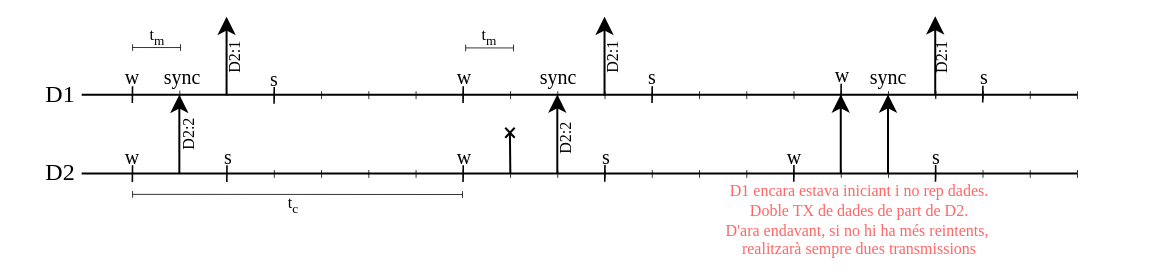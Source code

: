 <mxfile version="26.2.2">
  <diagram name="Page-1" id="Jf8Onb0qW9wNXdugvCzH">
    <mxGraphModel dx="556" dy="350" grid="1" gridSize="1.181" guides="1" tooltips="1" connect="1" arrows="1" fold="1" page="1" pageScale="1" pageWidth="827" pageHeight="1169" math="0" shadow="0">
      <root>
        <mxCell id="0" />
        <mxCell id="1" parent="0" />
        <mxCell id="hUq5879URfYA7uyrPW0G-1" value="" style="endArrow=none;html=1;rounded=0;endSize=5.905;startSize=5.905;" edge="1" parent="1">
          <mxGeometry width="50" height="50" relative="1" as="geometry">
            <mxPoint x="196.845" y="354.33" as="sourcePoint" />
            <mxPoint x="694.684" y="354.33" as="targetPoint" />
          </mxGeometry>
        </mxCell>
        <mxCell id="hUq5879URfYA7uyrPW0G-2" value="" style="endArrow=none;html=1;rounded=0;endSize=5.905;startSize=5.905;" edge="1" parent="1">
          <mxGeometry width="50" height="50" relative="1" as="geometry">
            <mxPoint x="196.847" y="393.702" as="sourcePoint" />
            <mxPoint x="694.684" y="393.702" as="targetPoint" />
          </mxGeometry>
        </mxCell>
        <mxCell id="hUq5879URfYA7uyrPW0G-20" value="" style="group" vertex="1" connectable="0" parent="1">
          <mxGeometry x="409.002" y="370.87" width="4.75" height="22.702" as="geometry" />
        </mxCell>
        <mxCell id="hUq5879URfYA7uyrPW0G-4" value="" style="endArrow=none;html=1;rounded=0;startFill=0;" edge="1" parent="hUq5879URfYA7uyrPW0G-20">
          <mxGeometry width="50" height="50" relative="1" as="geometry">
            <mxPoint x="2.16" y="22.702" as="sourcePoint" />
            <mxPoint x="1.968" y="3" as="targetPoint" />
          </mxGeometry>
        </mxCell>
        <mxCell id="hUq5879URfYA7uyrPW0G-11" value="" style="group" vertex="1" connectable="0" parent="hUq5879URfYA7uyrPW0G-20">
          <mxGeometry width="4.75" height="5.01" as="geometry" />
        </mxCell>
        <mxCell id="hUq5879URfYA7uyrPW0G-161" value="" style="group" vertex="1" connectable="0" parent="hUq5879URfYA7uyrPW0G-11">
          <mxGeometry x="-0.394" width="4.75" height="5.01" as="geometry" />
        </mxCell>
        <mxCell id="hUq5879URfYA7uyrPW0G-12" value="" style="endArrow=none;html=1;rounded=0;startFill=0;" edge="1" parent="hUq5879URfYA7uyrPW0G-161">
          <mxGeometry width="50" height="50" relative="1" as="geometry">
            <mxPoint y="0.001" as="sourcePoint" />
            <mxPoint x="4.75" y="5.009" as="targetPoint" />
          </mxGeometry>
        </mxCell>
        <mxCell id="hUq5879URfYA7uyrPW0G-13" value="" style="endArrow=none;html=1;rounded=0;startFill=0;" edge="1" parent="hUq5879URfYA7uyrPW0G-161">
          <mxGeometry width="50" height="50" relative="1" as="geometry">
            <mxPoint x="0.002" y="5.01" as="sourcePoint" />
            <mxPoint x="4.75" as="targetPoint" />
          </mxGeometry>
        </mxCell>
        <mxCell id="hUq5879URfYA7uyrPW0G-21" value="D2" style="text;html=1;align=center;verticalAlign=middle;whiteSpace=wrap;rounded=0;fontFamily=computer modern;" vertex="1" parent="1">
          <mxGeometry x="156.002" y="378" width="60" height="30" as="geometry" />
        </mxCell>
        <mxCell id="hUq5879URfYA7uyrPW0G-22" value="D1" style="text;html=1;align=center;verticalAlign=middle;whiteSpace=wrap;rounded=0;fontFamily=computer modern;" vertex="1" parent="1">
          <mxGeometry x="156.002" y="339.002" width="60" height="30" as="geometry" />
        </mxCell>
        <mxCell id="hUq5879URfYA7uyrPW0G-36" value="" style="group" vertex="1" connectable="0" parent="1">
          <mxGeometry x="217.328" y="382.007" width="15.354" height="15.354" as="geometry" />
        </mxCell>
        <mxCell id="hUq5879URfYA7uyrPW0G-37" value="w" style="text;html=1;align=center;verticalAlign=bottom;whiteSpace=wrap;rounded=0;fontFamily=computer modern;fontSize=10;spacing=0;" vertex="1" parent="hUq5879URfYA7uyrPW0G-36">
          <mxGeometry width="9.85" height="9.842" as="geometry" />
        </mxCell>
        <mxCell id="hUq5879URfYA7uyrPW0G-38" value="" style="endArrow=none;html=1;rounded=0;startFill=0;entryX=0.501;entryY=0.769;entryDx=0;entryDy=0;entryPerimeter=0;strokeWidth=0.787;" edge="1" parent="hUq5879URfYA7uyrPW0G-36" target="hUq5879URfYA7uyrPW0G-37">
          <mxGeometry width="50" height="50" relative="1" as="geometry">
            <mxPoint x="4.845" y="15.995" as="sourcePoint" />
            <mxPoint x="4.909" y="6.882" as="targetPoint" />
          </mxGeometry>
        </mxCell>
        <mxCell id="hUq5879URfYA7uyrPW0G-39" value="" style="endArrow=classic;html=1;rounded=0;curved=0;" edge="1" parent="1">
          <mxGeometry width="50" height="50" relative="1" as="geometry">
            <mxPoint x="245.668" y="393.698" as="sourcePoint" />
            <mxPoint x="245.668" y="354.328" as="targetPoint" />
          </mxGeometry>
        </mxCell>
        <mxCell id="hUq5879URfYA7uyrPW0G-40" value="" style="group" vertex="1" connectable="0" parent="1">
          <mxGeometry x="217.326" y="342.516" width="10.236" height="15.354" as="geometry" />
        </mxCell>
        <mxCell id="hUq5879URfYA7uyrPW0G-41" value="w" style="text;html=1;align=center;verticalAlign=bottom;whiteSpace=wrap;rounded=0;fontFamily=computer modern;fontSize=10;spacing=0;" vertex="1" parent="hUq5879URfYA7uyrPW0G-40">
          <mxGeometry width="9.85" height="9.842" as="geometry" />
        </mxCell>
        <mxCell id="hUq5879URfYA7uyrPW0G-42" value="" style="endArrow=none;html=1;rounded=0;startFill=0;entryX=0.501;entryY=0.769;entryDx=0;entryDy=0;entryPerimeter=0;strokeWidth=0.787;" edge="1" parent="hUq5879URfYA7uyrPW0G-40" target="hUq5879URfYA7uyrPW0G-41">
          <mxGeometry width="50" height="50" relative="1" as="geometry">
            <mxPoint x="4.845" y="15.995" as="sourcePoint" />
            <mxPoint x="4.909" y="6.882" as="targetPoint" />
          </mxGeometry>
        </mxCell>
        <mxCell id="hUq5879URfYA7uyrPW0G-43" value="" style="endArrow=classic;html=1;rounded=0;" edge="1" parent="1">
          <mxGeometry width="50" height="50" relative="1" as="geometry">
            <mxPoint x="269.286" y="354.726" as="sourcePoint" />
            <mxPoint x="269.286" y="315.356" as="targetPoint" />
          </mxGeometry>
        </mxCell>
        <mxCell id="hUq5879URfYA7uyrPW0G-44" value="D2:2" style="text;html=1;align=center;verticalAlign=bottom;whiteSpace=wrap;rounded=0;fontFamily=computer modern;fontSize=8;spacing=0;horizontal=0;" vertex="1" parent="1">
          <mxGeometry x="240.55" y="369" width="15.36" height="9.84" as="geometry" />
        </mxCell>
        <mxCell id="hUq5879URfYA7uyrPW0G-46" value="D2:1" style="text;html=1;align=center;verticalAlign=bottom;whiteSpace=wrap;rounded=0;fontFamily=computer modern;fontSize=8;spacing=0;horizontal=0;" vertex="1" parent="1">
          <mxGeometry x="263.388" y="330.708" width="15.36" height="9.84" as="geometry" />
        </mxCell>
        <mxCell id="hUq5879URfYA7uyrPW0G-48" value="sync" style="text;html=1;align=center;verticalAlign=bottom;whiteSpace=wrap;rounded=0;fontFamily=computer modern;fontSize=10;spacing=0;" vertex="1" parent="1">
          <mxGeometry x="242.125" y="342.514" width="9.85" height="9.842" as="geometry" />
        </mxCell>
        <mxCell id="hUq5879URfYA7uyrPW0G-53" value="" style="group" vertex="1" connectable="0" parent="1">
          <mxGeometry x="264.566" y="382.006" width="10.236" height="15.354" as="geometry" />
        </mxCell>
        <mxCell id="hUq5879URfYA7uyrPW0G-54" value="s" style="text;html=1;align=center;verticalAlign=bottom;whiteSpace=wrap;rounded=0;fontFamily=computer modern;fontSize=10;spacing=0;" vertex="1" parent="hUq5879URfYA7uyrPW0G-53">
          <mxGeometry width="9.85" height="9.842" as="geometry" />
        </mxCell>
        <mxCell id="hUq5879URfYA7uyrPW0G-55" value="" style="endArrow=none;html=1;rounded=0;startFill=0;entryX=0.501;entryY=0.769;entryDx=0;entryDy=0;entryPerimeter=0;strokeWidth=0.787;" edge="1" parent="hUq5879URfYA7uyrPW0G-53" target="hUq5879URfYA7uyrPW0G-54">
          <mxGeometry width="50" height="50" relative="1" as="geometry">
            <mxPoint x="4.845" y="15.995" as="sourcePoint" />
            <mxPoint x="4.909" y="6.882" as="targetPoint" />
          </mxGeometry>
        </mxCell>
        <mxCell id="hUq5879URfYA7uyrPW0G-59" value="" style="group" vertex="1" connectable="0" parent="1">
          <mxGeometry x="288.186" y="342.916" width="10.236" height="15.354" as="geometry" />
        </mxCell>
        <mxCell id="hUq5879URfYA7uyrPW0G-60" value="s" style="text;html=1;align=center;verticalAlign=bottom;whiteSpace=wrap;rounded=0;fontFamily=computer modern;fontSize=10;spacing=0;" vertex="1" parent="hUq5879URfYA7uyrPW0G-59">
          <mxGeometry width="9.85" height="9.842" as="geometry" />
        </mxCell>
        <mxCell id="hUq5879URfYA7uyrPW0G-61" value="" style="endArrow=none;html=1;rounded=0;startFill=0;entryX=0.501;entryY=0.769;entryDx=0;entryDy=0;entryPerimeter=0;strokeWidth=0.787;" edge="1" parent="hUq5879URfYA7uyrPW0G-59" target="hUq5879URfYA7uyrPW0G-60">
          <mxGeometry width="50" height="50" relative="1" as="geometry">
            <mxPoint x="4.845" y="15.995" as="sourcePoint" />
            <mxPoint x="4.909" y="6.882" as="targetPoint" />
          </mxGeometry>
        </mxCell>
        <mxCell id="hUq5879URfYA7uyrPW0G-64" value="" style="endArrow=baseDash;html=1;rounded=0;startFill=0;startArrow=baseDash;endFill=0;strokeWidth=0.394;jumpSize=0;startSize=1.968;endSize=1.968;" edge="1" parent="1">
          <mxGeometry width="50" height="50" relative="1" as="geometry">
            <mxPoint x="222.048" y="330.512" as="sourcePoint" />
            <mxPoint x="246" y="330.53" as="targetPoint" />
          </mxGeometry>
        </mxCell>
        <mxCell id="hUq5879URfYA7uyrPW0G-68" value="t&lt;sub&gt;m&lt;/sub&gt;" style="edgeLabel;html=1;align=center;verticalAlign=middle;resizable=0;points=[];fontFamily=computer modern;fontSize=8;labelBackgroundColor=none;" vertex="1" connectable="0" parent="hUq5879URfYA7uyrPW0G-64">
          <mxGeometry x="0.315" relative="1" as="geometry">
            <mxPoint x="-4" y="-6" as="offset" />
          </mxGeometry>
        </mxCell>
        <mxCell id="hUq5879URfYA7uyrPW0G-82" value="" style="group" vertex="1" connectable="0" parent="1">
          <mxGeometry x="292.913" y="391.731" width="212.601" height="5.118" as="geometry" />
        </mxCell>
        <mxCell id="hUq5879URfYA7uyrPW0G-72" value="" style="endArrow=none;html=1;rounded=0;startFill=0;entryX=0.501;entryY=0.769;entryDx=0;entryDy=0;entryPerimeter=0;strokeWidth=0.394;" edge="1" parent="hUq5879URfYA7uyrPW0G-82">
          <mxGeometry width="50" height="50" relative="1" as="geometry">
            <mxPoint y="3.937" as="sourcePoint" />
            <mxPoint x="0.001" as="targetPoint" />
          </mxGeometry>
        </mxCell>
        <mxCell id="hUq5879URfYA7uyrPW0G-73" value="" style="endArrow=none;html=1;rounded=0;startFill=0;entryX=0.501;entryY=0.769;entryDx=0;entryDy=0;entryPerimeter=0;strokeWidth=0.394;" edge="1" parent="hUq5879URfYA7uyrPW0G-82">
          <mxGeometry width="50" height="50" relative="1" as="geometry">
            <mxPoint x="23.62" y="3.937" as="sourcePoint" />
            <mxPoint x="23.621" as="targetPoint" />
          </mxGeometry>
        </mxCell>
        <mxCell id="hUq5879URfYA7uyrPW0G-74" value="" style="endArrow=none;html=1;rounded=0;startFill=0;entryX=0.501;entryY=0.769;entryDx=0;entryDy=0;entryPerimeter=0;strokeWidth=0.394;" edge="1" parent="hUq5879URfYA7uyrPW0G-82">
          <mxGeometry width="50" height="50" relative="1" as="geometry">
            <mxPoint x="47.24" y="3.937" as="sourcePoint" />
            <mxPoint x="47.241" as="targetPoint" />
          </mxGeometry>
        </mxCell>
        <mxCell id="hUq5879URfYA7uyrPW0G-75" value="" style="endArrow=none;html=1;rounded=0;startFill=0;entryX=0.501;entryY=0.769;entryDx=0;entryDy=0;entryPerimeter=0;strokeWidth=0.394;" edge="1" parent="hUq5879URfYA7uyrPW0G-82">
          <mxGeometry width="50" height="50" relative="1" as="geometry">
            <mxPoint x="70.87" y="3.937" as="sourcePoint" />
            <mxPoint x="70.871" as="targetPoint" />
          </mxGeometry>
        </mxCell>
        <mxCell id="hUq5879URfYA7uyrPW0G-76" value="" style="endArrow=none;html=1;rounded=0;startFill=0;entryX=0.501;entryY=0.769;entryDx=0;entryDy=0;entryPerimeter=0;strokeWidth=0.394;" edge="1" parent="hUq5879URfYA7uyrPW0G-82">
          <mxGeometry width="50" height="50" relative="1" as="geometry">
            <mxPoint x="94.49" y="3.937" as="sourcePoint" />
            <mxPoint x="94.491" as="targetPoint" />
          </mxGeometry>
        </mxCell>
        <mxCell id="hUq5879URfYA7uyrPW0G-77" value="" style="endArrow=none;html=1;rounded=0;startFill=0;entryX=0.501;entryY=0.769;entryDx=0;entryDy=0;entryPerimeter=0;strokeWidth=0.394;" edge="1" parent="hUq5879URfYA7uyrPW0G-82">
          <mxGeometry width="50" height="50" relative="1" as="geometry">
            <mxPoint x="118.11" y="3.937" as="sourcePoint" />
            <mxPoint x="118.111" as="targetPoint" />
          </mxGeometry>
        </mxCell>
        <mxCell id="hUq5879URfYA7uyrPW0G-78" value="" style="endArrow=none;html=1;rounded=0;startFill=0;entryX=0.501;entryY=0.769;entryDx=0;entryDy=0;entryPerimeter=0;strokeWidth=0.394;" edge="1" parent="hUq5879URfYA7uyrPW0G-82">
          <mxGeometry width="50" height="50" relative="1" as="geometry">
            <mxPoint x="141.73" y="3.937" as="sourcePoint" />
            <mxPoint x="141.731" as="targetPoint" />
          </mxGeometry>
        </mxCell>
        <mxCell id="hUq5879URfYA7uyrPW0G-79" value="" style="endArrow=none;html=1;rounded=0;startFill=0;entryX=0.501;entryY=0.769;entryDx=0;entryDy=0;entryPerimeter=0;strokeWidth=0.394;" edge="1" parent="hUq5879URfYA7uyrPW0G-82">
          <mxGeometry width="50" height="50" relative="1" as="geometry">
            <mxPoint x="165.35" y="3.937" as="sourcePoint" />
            <mxPoint x="165.351" as="targetPoint" />
          </mxGeometry>
        </mxCell>
        <mxCell id="hUq5879URfYA7uyrPW0G-80" value="" style="endArrow=none;html=1;rounded=0;startFill=0;entryX=0.501;entryY=0.769;entryDx=0;entryDy=0;entryPerimeter=0;strokeWidth=0.394;" edge="1" parent="hUq5879URfYA7uyrPW0G-82">
          <mxGeometry width="50" height="50" relative="1" as="geometry">
            <mxPoint x="212.6" y="3.937" as="sourcePoint" />
            <mxPoint x="212.601" as="targetPoint" />
          </mxGeometry>
        </mxCell>
        <mxCell id="hUq5879URfYA7uyrPW0G-81" value="" style="endArrow=none;html=1;rounded=0;startFill=0;entryX=0.501;entryY=0.769;entryDx=0;entryDy=0;entryPerimeter=0;strokeWidth=0.394;" edge="1" parent="hUq5879URfYA7uyrPW0G-82">
          <mxGeometry width="50" height="50" relative="1" as="geometry">
            <mxPoint x="188.98" y="3.937" as="sourcePoint" />
            <mxPoint x="188.981" as="targetPoint" />
          </mxGeometry>
        </mxCell>
        <mxCell id="hUq5879URfYA7uyrPW0G-94" value="" style="group" vertex="1" connectable="0" parent="1">
          <mxGeometry x="292.914" y="352.361" width="212.601" height="3.937" as="geometry" />
        </mxCell>
        <mxCell id="hUq5879URfYA7uyrPW0G-95" value="" style="endArrow=none;html=1;rounded=0;startFill=0;entryX=0.501;entryY=0.769;entryDx=0;entryDy=0;entryPerimeter=0;strokeWidth=0.394;" edge="1" parent="hUq5879URfYA7uyrPW0G-94">
          <mxGeometry width="50" height="50" relative="1" as="geometry">
            <mxPoint y="3.937" as="sourcePoint" />
            <mxPoint x="0.001" as="targetPoint" />
          </mxGeometry>
        </mxCell>
        <mxCell id="hUq5879URfYA7uyrPW0G-96" value="" style="endArrow=none;html=1;rounded=0;startFill=0;entryX=0.501;entryY=0.769;entryDx=0;entryDy=0;entryPerimeter=0;strokeWidth=0.394;" edge="1" parent="hUq5879URfYA7uyrPW0G-94">
          <mxGeometry width="50" height="50" relative="1" as="geometry">
            <mxPoint x="23.62" y="3.937" as="sourcePoint" />
            <mxPoint x="23.621" as="targetPoint" />
          </mxGeometry>
        </mxCell>
        <mxCell id="hUq5879URfYA7uyrPW0G-97" value="" style="endArrow=none;html=1;rounded=0;startFill=0;entryX=0.501;entryY=0.769;entryDx=0;entryDy=0;entryPerimeter=0;strokeWidth=0.394;" edge="1" parent="hUq5879URfYA7uyrPW0G-94">
          <mxGeometry width="50" height="50" relative="1" as="geometry">
            <mxPoint x="47.24" y="3.937" as="sourcePoint" />
            <mxPoint x="47.241" as="targetPoint" />
          </mxGeometry>
        </mxCell>
        <mxCell id="hUq5879URfYA7uyrPW0G-98" value="" style="endArrow=none;html=1;rounded=0;startFill=0;entryX=0.501;entryY=0.769;entryDx=0;entryDy=0;entryPerimeter=0;strokeWidth=0.394;" edge="1" parent="hUq5879URfYA7uyrPW0G-94">
          <mxGeometry width="50" height="50" relative="1" as="geometry">
            <mxPoint x="70.87" y="3.937" as="sourcePoint" />
            <mxPoint x="70.871" as="targetPoint" />
          </mxGeometry>
        </mxCell>
        <mxCell id="hUq5879URfYA7uyrPW0G-99" value="" style="endArrow=none;html=1;rounded=0;startFill=0;entryX=0.501;entryY=0.769;entryDx=0;entryDy=0;entryPerimeter=0;strokeWidth=0.394;" edge="1" parent="hUq5879URfYA7uyrPW0G-94">
          <mxGeometry width="50" height="50" relative="1" as="geometry">
            <mxPoint x="94.49" y="3.937" as="sourcePoint" />
            <mxPoint x="94.491" as="targetPoint" />
          </mxGeometry>
        </mxCell>
        <mxCell id="hUq5879URfYA7uyrPW0G-100" value="" style="endArrow=none;html=1;rounded=0;startFill=0;entryX=0.501;entryY=0.769;entryDx=0;entryDy=0;entryPerimeter=0;strokeWidth=0.394;" edge="1" parent="hUq5879URfYA7uyrPW0G-94">
          <mxGeometry width="50" height="50" relative="1" as="geometry">
            <mxPoint x="118.11" y="3.937" as="sourcePoint" />
            <mxPoint x="118.111" as="targetPoint" />
          </mxGeometry>
        </mxCell>
        <mxCell id="hUq5879URfYA7uyrPW0G-101" value="" style="endArrow=none;html=1;rounded=0;startFill=0;entryX=0.501;entryY=0.769;entryDx=0;entryDy=0;entryPerimeter=0;strokeWidth=0.394;" edge="1" parent="hUq5879URfYA7uyrPW0G-94">
          <mxGeometry width="50" height="50" relative="1" as="geometry">
            <mxPoint x="141.73" y="3.937" as="sourcePoint" />
            <mxPoint x="141.731" as="targetPoint" />
          </mxGeometry>
        </mxCell>
        <mxCell id="hUq5879URfYA7uyrPW0G-102" value="" style="endArrow=none;html=1;rounded=0;startFill=0;entryX=0.501;entryY=0.769;entryDx=0;entryDy=0;entryPerimeter=0;strokeWidth=0.394;" edge="1" parent="hUq5879URfYA7uyrPW0G-94">
          <mxGeometry width="50" height="50" relative="1" as="geometry">
            <mxPoint x="165.35" y="3.937" as="sourcePoint" />
            <mxPoint x="165.351" as="targetPoint" />
          </mxGeometry>
        </mxCell>
        <mxCell id="hUq5879URfYA7uyrPW0G-103" value="" style="endArrow=none;html=1;rounded=0;startFill=0;entryX=0.501;entryY=0.769;entryDx=0;entryDy=0;entryPerimeter=0;strokeWidth=0.394;" edge="1" parent="hUq5879URfYA7uyrPW0G-94">
          <mxGeometry width="50" height="50" relative="1" as="geometry">
            <mxPoint x="212.6" y="3.937" as="sourcePoint" />
            <mxPoint x="212.601" as="targetPoint" />
          </mxGeometry>
        </mxCell>
        <mxCell id="hUq5879URfYA7uyrPW0G-104" value="" style="endArrow=none;html=1;rounded=0;startFill=0;entryX=0.501;entryY=0.769;entryDx=0;entryDy=0;entryPerimeter=0;strokeWidth=0.394;" edge="1" parent="hUq5879URfYA7uyrPW0G-94">
          <mxGeometry width="50" height="50" relative="1" as="geometry">
            <mxPoint x="188.98" y="3.937" as="sourcePoint" />
            <mxPoint x="188.981" as="targetPoint" />
          </mxGeometry>
        </mxCell>
        <mxCell id="hUq5879URfYA7uyrPW0G-154" value="" style="group" vertex="1" connectable="0" parent="1">
          <mxGeometry x="382.678" y="382.007" width="15.354" height="15.354" as="geometry" />
        </mxCell>
        <mxCell id="hUq5879URfYA7uyrPW0G-155" value="w" style="text;html=1;align=center;verticalAlign=bottom;whiteSpace=wrap;rounded=0;fontFamily=computer modern;fontSize=10;spacing=0;" vertex="1" parent="hUq5879URfYA7uyrPW0G-154">
          <mxGeometry width="9.85" height="9.842" as="geometry" />
        </mxCell>
        <mxCell id="hUq5879URfYA7uyrPW0G-156" value="" style="endArrow=none;html=1;rounded=0;startFill=0;entryX=0.501;entryY=0.769;entryDx=0;entryDy=0;entryPerimeter=0;strokeWidth=0.787;" edge="1" parent="hUq5879URfYA7uyrPW0G-154" target="hUq5879URfYA7uyrPW0G-155">
          <mxGeometry width="50" height="50" relative="1" as="geometry">
            <mxPoint x="4.845" y="15.995" as="sourcePoint" />
            <mxPoint x="4.909" y="6.882" as="targetPoint" />
          </mxGeometry>
        </mxCell>
        <mxCell id="hUq5879URfYA7uyrPW0G-157" value="" style="endArrow=none;html=1;rounded=0;startFill=0;entryX=0.501;entryY=0.769;entryDx=0;entryDy=0;entryPerimeter=0;strokeWidth=0.394;" edge="1" parent="1">
          <mxGeometry width="50" height="50" relative="1" as="geometry">
            <mxPoint x="245.664" y="355.97" as="sourcePoint" />
            <mxPoint x="245.665" y="352.033" as="targetPoint" />
          </mxGeometry>
        </mxCell>
        <mxCell id="hUq5879URfYA7uyrPW0G-158" value="" style="group" vertex="1" connectable="0" parent="1">
          <mxGeometry x="382.679" y="342.519" width="15.354" height="15.354" as="geometry" />
        </mxCell>
        <mxCell id="hUq5879URfYA7uyrPW0G-159" value="w" style="text;html=1;align=center;verticalAlign=bottom;whiteSpace=wrap;rounded=0;fontFamily=computer modern;fontSize=10;spacing=0;" vertex="1" parent="hUq5879URfYA7uyrPW0G-158">
          <mxGeometry width="9.85" height="9.842" as="geometry" />
        </mxCell>
        <mxCell id="hUq5879URfYA7uyrPW0G-160" value="" style="endArrow=none;html=1;rounded=0;startFill=0;entryX=0.501;entryY=0.769;entryDx=0;entryDy=0;entryPerimeter=0;strokeWidth=0.787;" edge="1" parent="hUq5879URfYA7uyrPW0G-158" target="hUq5879URfYA7uyrPW0G-159">
          <mxGeometry width="50" height="50" relative="1" as="geometry">
            <mxPoint x="4.845" y="15.995" as="sourcePoint" />
            <mxPoint x="4.909" y="6.882" as="targetPoint" />
          </mxGeometry>
        </mxCell>
        <mxCell id="hUq5879URfYA7uyrPW0G-162" value="" style="endArrow=classic;html=1;rounded=0;curved=0;" edge="1" parent="1">
          <mxGeometry width="50" height="50" relative="1" as="geometry">
            <mxPoint x="434.649" y="393.609" as="sourcePoint" />
            <mxPoint x="434.649" y="354.239" as="targetPoint" />
          </mxGeometry>
        </mxCell>
        <mxCell id="hUq5879URfYA7uyrPW0G-167" value="D2:2" style="text;html=1;align=center;verticalAlign=bottom;whiteSpace=wrap;rounded=0;fontFamily=computer modern;fontSize=8;spacing=0;horizontal=0;" vertex="1" parent="1">
          <mxGeometry x="428.74" y="370.87" width="15.36" height="9.84" as="geometry" />
        </mxCell>
        <mxCell id="hUq5879URfYA7uyrPW0G-169" value="sync" style="text;html=1;align=center;verticalAlign=bottom;whiteSpace=wrap;rounded=0;fontFamily=computer modern;fontSize=10;spacing=0;" vertex="1" parent="1">
          <mxGeometry x="429.925" y="342.514" width="9.85" height="9.842" as="geometry" />
        </mxCell>
        <mxCell id="hUq5879URfYA7uyrPW0G-171" value="" style="endArrow=classic;html=1;rounded=0;" edge="1" parent="1">
          <mxGeometry width="50" height="50" relative="1" as="geometry">
            <mxPoint x="458.266" y="354.726" as="sourcePoint" />
            <mxPoint x="458.266" y="315.356" as="targetPoint" />
          </mxGeometry>
        </mxCell>
        <mxCell id="hUq5879URfYA7uyrPW0G-172" value="D2:1" style="text;html=1;align=center;verticalAlign=bottom;whiteSpace=wrap;rounded=0;fontFamily=computer modern;fontSize=8;spacing=0;horizontal=0;" vertex="1" parent="1">
          <mxGeometry x="452.359" y="330.709" width="15.36" height="9.84" as="geometry" />
        </mxCell>
        <mxCell id="hUq5879URfYA7uyrPW0G-174" value="" style="group" vertex="1" connectable="0" parent="1">
          <mxGeometry x="529.134" y="391.733" width="212.601" height="3.937" as="geometry" />
        </mxCell>
        <mxCell id="hUq5879URfYA7uyrPW0G-175" value="" style="endArrow=none;html=1;rounded=0;startFill=0;entryX=0.501;entryY=0.769;entryDx=0;entryDy=0;entryPerimeter=0;strokeWidth=0.394;" edge="1" parent="hUq5879URfYA7uyrPW0G-174">
          <mxGeometry width="50" height="50" relative="1" as="geometry">
            <mxPoint y="3.937" as="sourcePoint" />
            <mxPoint x="0.001" as="targetPoint" />
          </mxGeometry>
        </mxCell>
        <mxCell id="hUq5879URfYA7uyrPW0G-176" value="" style="endArrow=none;html=1;rounded=0;startFill=0;entryX=0.501;entryY=0.769;entryDx=0;entryDy=0;entryPerimeter=0;strokeWidth=0.394;" edge="1" parent="hUq5879URfYA7uyrPW0G-174">
          <mxGeometry width="50" height="50" relative="1" as="geometry">
            <mxPoint x="23.62" y="3.937" as="sourcePoint" />
            <mxPoint x="23.621" as="targetPoint" />
          </mxGeometry>
        </mxCell>
        <mxCell id="hUq5879URfYA7uyrPW0G-177" value="" style="endArrow=none;html=1;rounded=0;startFill=0;entryX=0.501;entryY=0.769;entryDx=0;entryDy=0;entryPerimeter=0;strokeWidth=0.394;" edge="1" parent="hUq5879URfYA7uyrPW0G-174">
          <mxGeometry width="50" height="50" relative="1" as="geometry">
            <mxPoint x="47.24" y="3.937" as="sourcePoint" />
            <mxPoint x="47.241" as="targetPoint" />
          </mxGeometry>
        </mxCell>
        <mxCell id="hUq5879URfYA7uyrPW0G-178" value="" style="endArrow=none;html=1;rounded=0;startFill=0;entryX=0.501;entryY=0.769;entryDx=0;entryDy=0;entryPerimeter=0;strokeWidth=0.394;" edge="1" parent="hUq5879URfYA7uyrPW0G-174">
          <mxGeometry width="50" height="50" relative="1" as="geometry">
            <mxPoint x="70.87" y="3.937" as="sourcePoint" />
            <mxPoint x="70.871" as="targetPoint" />
          </mxGeometry>
        </mxCell>
        <mxCell id="hUq5879URfYA7uyrPW0G-179" value="" style="endArrow=none;html=1;rounded=0;startFill=0;entryX=0.501;entryY=0.769;entryDx=0;entryDy=0;entryPerimeter=0;strokeWidth=0.394;" edge="1" parent="hUq5879URfYA7uyrPW0G-174">
          <mxGeometry width="50" height="50" relative="1" as="geometry">
            <mxPoint x="94.49" y="3.937" as="sourcePoint" />
            <mxPoint x="94.491" as="targetPoint" />
          </mxGeometry>
        </mxCell>
        <mxCell id="hUq5879URfYA7uyrPW0G-180" value="" style="endArrow=none;html=1;rounded=0;startFill=0;entryX=0.501;entryY=0.769;entryDx=0;entryDy=0;entryPerimeter=0;strokeWidth=0.394;" edge="1" parent="hUq5879URfYA7uyrPW0G-174">
          <mxGeometry width="50" height="50" relative="1" as="geometry">
            <mxPoint x="118.11" y="3.937" as="sourcePoint" />
            <mxPoint x="118.111" as="targetPoint" />
          </mxGeometry>
        </mxCell>
        <mxCell id="hUq5879URfYA7uyrPW0G-181" value="" style="endArrow=none;html=1;rounded=0;startFill=0;entryX=0.501;entryY=0.769;entryDx=0;entryDy=0;entryPerimeter=0;strokeWidth=0.394;" edge="1" parent="hUq5879URfYA7uyrPW0G-174">
          <mxGeometry width="50" height="50" relative="1" as="geometry">
            <mxPoint x="141.73" y="3.937" as="sourcePoint" />
            <mxPoint x="141.731" as="targetPoint" />
          </mxGeometry>
        </mxCell>
        <mxCell id="hUq5879URfYA7uyrPW0G-182" value="" style="endArrow=none;html=1;rounded=0;startFill=0;entryX=0.501;entryY=0.769;entryDx=0;entryDy=0;entryPerimeter=0;strokeWidth=0.394;" edge="1" parent="hUq5879URfYA7uyrPW0G-174">
          <mxGeometry width="50" height="50" relative="1" as="geometry">
            <mxPoint x="165.35" y="3.937" as="sourcePoint" />
            <mxPoint x="165.351" as="targetPoint" />
          </mxGeometry>
        </mxCell>
        <mxCell id="hUq5879URfYA7uyrPW0G-185" value="" style="group" vertex="1" connectable="0" parent="1">
          <mxGeometry x="529.135" y="352.361" width="212.601" height="3.937" as="geometry" />
        </mxCell>
        <mxCell id="hUq5879URfYA7uyrPW0G-186" value="" style="endArrow=none;html=1;rounded=0;startFill=0;entryX=0.501;entryY=0.769;entryDx=0;entryDy=0;entryPerimeter=0;strokeWidth=0.394;" edge="1" parent="hUq5879URfYA7uyrPW0G-185">
          <mxGeometry width="50" height="50" relative="1" as="geometry">
            <mxPoint y="3.937" as="sourcePoint" />
            <mxPoint x="0.001" as="targetPoint" />
          </mxGeometry>
        </mxCell>
        <mxCell id="hUq5879URfYA7uyrPW0G-187" value="" style="endArrow=none;html=1;rounded=0;startFill=0;entryX=0.501;entryY=0.769;entryDx=0;entryDy=0;entryPerimeter=0;strokeWidth=0.394;" edge="1" parent="hUq5879URfYA7uyrPW0G-185">
          <mxGeometry width="50" height="50" relative="1" as="geometry">
            <mxPoint x="23.62" y="3.937" as="sourcePoint" />
            <mxPoint x="23.621" as="targetPoint" />
          </mxGeometry>
        </mxCell>
        <mxCell id="hUq5879URfYA7uyrPW0G-188" value="" style="endArrow=none;html=1;rounded=0;startFill=0;entryX=0.501;entryY=0.769;entryDx=0;entryDy=0;entryPerimeter=0;strokeWidth=0.394;" edge="1" parent="hUq5879URfYA7uyrPW0G-185">
          <mxGeometry width="50" height="50" relative="1" as="geometry">
            <mxPoint x="47.24" y="3.937" as="sourcePoint" />
            <mxPoint x="47.241" as="targetPoint" />
          </mxGeometry>
        </mxCell>
        <mxCell id="hUq5879URfYA7uyrPW0G-189" value="" style="endArrow=none;html=1;rounded=0;startFill=0;entryX=0.501;entryY=0.769;entryDx=0;entryDy=0;entryPerimeter=0;strokeWidth=0.394;" edge="1" parent="hUq5879URfYA7uyrPW0G-185">
          <mxGeometry width="50" height="50" relative="1" as="geometry">
            <mxPoint x="70.87" y="3.937" as="sourcePoint" />
            <mxPoint x="70.871" as="targetPoint" />
          </mxGeometry>
        </mxCell>
        <mxCell id="hUq5879URfYA7uyrPW0G-190" value="" style="endArrow=none;html=1;rounded=0;startFill=0;entryX=0.501;entryY=0.769;entryDx=0;entryDy=0;entryPerimeter=0;strokeWidth=0.394;" edge="1" parent="hUq5879URfYA7uyrPW0G-185">
          <mxGeometry width="50" height="50" relative="1" as="geometry">
            <mxPoint x="94.49" y="3.937" as="sourcePoint" />
            <mxPoint x="94.491" as="targetPoint" />
          </mxGeometry>
        </mxCell>
        <mxCell id="hUq5879URfYA7uyrPW0G-191" value="" style="endArrow=none;html=1;rounded=0;startFill=0;entryX=0.501;entryY=0.769;entryDx=0;entryDy=0;entryPerimeter=0;strokeWidth=0.394;" edge="1" parent="hUq5879URfYA7uyrPW0G-185">
          <mxGeometry width="50" height="50" relative="1" as="geometry">
            <mxPoint x="118.11" y="3.937" as="sourcePoint" />
            <mxPoint x="118.111" as="targetPoint" />
          </mxGeometry>
        </mxCell>
        <mxCell id="hUq5879URfYA7uyrPW0G-192" value="" style="endArrow=none;html=1;rounded=0;startFill=0;entryX=0.501;entryY=0.769;entryDx=0;entryDy=0;entryPerimeter=0;strokeWidth=0.394;" edge="1" parent="hUq5879URfYA7uyrPW0G-185">
          <mxGeometry width="50" height="50" relative="1" as="geometry">
            <mxPoint x="141.73" y="3.937" as="sourcePoint" />
            <mxPoint x="141.731" as="targetPoint" />
          </mxGeometry>
        </mxCell>
        <mxCell id="hUq5879URfYA7uyrPW0G-193" value="" style="endArrow=none;html=1;rounded=0;startFill=0;entryX=0.501;entryY=0.769;entryDx=0;entryDy=0;entryPerimeter=0;strokeWidth=0.394;" edge="1" parent="hUq5879URfYA7uyrPW0G-185">
          <mxGeometry width="50" height="50" relative="1" as="geometry">
            <mxPoint x="165.35" y="3.937" as="sourcePoint" />
            <mxPoint x="165.351" as="targetPoint" />
          </mxGeometry>
        </mxCell>
        <mxCell id="hUq5879URfYA7uyrPW0G-205" value="" style="group" vertex="1" connectable="0" parent="1">
          <mxGeometry x="477.168" y="342.517" width="10.236" height="15.354" as="geometry" />
        </mxCell>
        <mxCell id="hUq5879URfYA7uyrPW0G-206" value="s" style="text;html=1;align=center;verticalAlign=bottom;whiteSpace=wrap;rounded=0;fontFamily=computer modern;fontSize=10;spacing=0;" vertex="1" parent="hUq5879URfYA7uyrPW0G-205">
          <mxGeometry width="9.85" height="9.842" as="geometry" />
        </mxCell>
        <mxCell id="hUq5879URfYA7uyrPW0G-207" value="" style="endArrow=none;html=1;rounded=0;startFill=0;entryX=0.501;entryY=0.769;entryDx=0;entryDy=0;entryPerimeter=0;strokeWidth=0.787;" edge="1" parent="hUq5879URfYA7uyrPW0G-205" target="hUq5879URfYA7uyrPW0G-206">
          <mxGeometry width="50" height="50" relative="1" as="geometry">
            <mxPoint x="4.845" y="15.995" as="sourcePoint" />
            <mxPoint x="4.909" y="6.882" as="targetPoint" />
          </mxGeometry>
        </mxCell>
        <mxCell id="hUq5879URfYA7uyrPW0G-196" value="" style="group" vertex="1" connectable="0" parent="1">
          <mxGeometry x="453.546" y="381.889" width="10.236" height="15.354" as="geometry" />
        </mxCell>
        <mxCell id="hUq5879URfYA7uyrPW0G-197" value="s" style="text;html=1;align=center;verticalAlign=bottom;whiteSpace=wrap;rounded=0;fontFamily=computer modern;fontSize=10;spacing=0;" vertex="1" parent="hUq5879URfYA7uyrPW0G-196">
          <mxGeometry width="9.85" height="9.842" as="geometry" />
        </mxCell>
        <mxCell id="hUq5879URfYA7uyrPW0G-198" value="" style="endArrow=none;html=1;rounded=0;startFill=0;entryX=0.501;entryY=0.769;entryDx=0;entryDy=0;entryPerimeter=0;strokeWidth=0.787;" edge="1" parent="hUq5879URfYA7uyrPW0G-196" target="hUq5879URfYA7uyrPW0G-197">
          <mxGeometry width="50" height="50" relative="1" as="geometry">
            <mxPoint x="4.845" y="15.995" as="sourcePoint" />
            <mxPoint x="4.909" y="6.882" as="targetPoint" />
          </mxGeometry>
        </mxCell>
        <mxCell id="hUq5879URfYA7uyrPW0G-210" value="" style="endArrow=baseDash;html=1;rounded=0;startFill=0;startArrow=baseDash;endFill=0;strokeWidth=0.394;jumpSize=0;startSize=1.968;endSize=1.968;" edge="1" parent="1">
          <mxGeometry width="50" height="50" relative="1" as="geometry">
            <mxPoint x="388.579" y="330.704" as="sourcePoint" />
            <mxPoint x="412.531" y="330.721" as="targetPoint" />
          </mxGeometry>
        </mxCell>
        <mxCell id="hUq5879URfYA7uyrPW0G-211" value="t&lt;sub&gt;m&lt;/sub&gt;" style="edgeLabel;html=1;align=center;verticalAlign=middle;resizable=0;points=[];fontFamily=computer modern;fontSize=8;labelBackgroundColor=none;" vertex="1" connectable="0" parent="hUq5879URfYA7uyrPW0G-210">
          <mxGeometry x="0.315" relative="1" as="geometry">
            <mxPoint x="-4" y="-6" as="offset" />
          </mxGeometry>
        </mxCell>
        <mxCell id="hUq5879URfYA7uyrPW0G-215" value="" style="endArrow=baseDash;html=1;rounded=0;startFill=0;startArrow=baseDash;endFill=0;strokeWidth=0.394;jumpSize=0;startSize=1.968;endSize=1.968;" edge="1" parent="1">
          <mxGeometry width="50" height="50" relative="1" as="geometry">
            <mxPoint x="222.049" y="403.934" as="sourcePoint" />
            <mxPoint x="387" y="404" as="targetPoint" />
          </mxGeometry>
        </mxCell>
        <mxCell id="hUq5879URfYA7uyrPW0G-216" value="t&lt;sub&gt;c&lt;/sub&gt;" style="edgeLabel;html=1;align=center;verticalAlign=middle;resizable=0;points=[];fontFamily=computer modern;fontSize=8;labelBackgroundColor=none;" vertex="1" connectable="0" parent="hUq5879URfYA7uyrPW0G-215">
          <mxGeometry x="0.315" relative="1" as="geometry">
            <mxPoint x="-29" y="5" as="offset" />
          </mxGeometry>
        </mxCell>
        <mxCell id="hUq5879URfYA7uyrPW0G-218" value="" style="endArrow=classic;html=1;rounded=0;curved=0;" edge="1" parent="1">
          <mxGeometry width="50" height="50" relative="1" as="geometry">
            <mxPoint x="576.38" y="393.57" as="sourcePoint" />
            <mxPoint x="576.38" y="354.2" as="targetPoint" />
          </mxGeometry>
        </mxCell>
        <mxCell id="hUq5879URfYA7uyrPW0G-219" value="" style="group" vertex="1" connectable="0" parent="1">
          <mxGeometry x="548.029" y="381.889" width="15.354" height="15.354" as="geometry" />
        </mxCell>
        <mxCell id="hUq5879URfYA7uyrPW0G-220" value="w" style="text;html=1;align=center;verticalAlign=bottom;whiteSpace=wrap;rounded=0;fontFamily=computer modern;fontSize=10;spacing=0;" vertex="1" parent="hUq5879URfYA7uyrPW0G-219">
          <mxGeometry width="9.85" height="9.842" as="geometry" />
        </mxCell>
        <mxCell id="hUq5879URfYA7uyrPW0G-221" value="" style="endArrow=none;html=1;rounded=0;startFill=0;entryX=0.501;entryY=0.769;entryDx=0;entryDy=0;entryPerimeter=0;strokeWidth=0.787;" edge="1" parent="hUq5879URfYA7uyrPW0G-219" target="hUq5879URfYA7uyrPW0G-220">
          <mxGeometry width="50" height="50" relative="1" as="geometry">
            <mxPoint x="4.845" y="15.995" as="sourcePoint" />
            <mxPoint x="4.909" y="6.882" as="targetPoint" />
          </mxGeometry>
        </mxCell>
        <mxCell id="hUq5879URfYA7uyrPW0G-222" value="" style="group" vertex="1" connectable="0" parent="1">
          <mxGeometry x="571.651" y="341.34" width="15.354" height="15.354" as="geometry" />
        </mxCell>
        <mxCell id="hUq5879URfYA7uyrPW0G-223" value="w" style="text;html=1;align=center;verticalAlign=bottom;whiteSpace=wrap;rounded=0;fontFamily=computer modern;fontSize=10;spacing=0;" vertex="1" parent="hUq5879URfYA7uyrPW0G-222">
          <mxGeometry width="9.85" height="9.842" as="geometry" />
        </mxCell>
        <mxCell id="hUq5879URfYA7uyrPW0G-224" value="" style="endArrow=none;html=1;rounded=0;startFill=0;entryX=0.501;entryY=0.769;entryDx=0;entryDy=0;entryPerimeter=0;strokeWidth=0.787;" edge="1" parent="hUq5879URfYA7uyrPW0G-222" target="hUq5879URfYA7uyrPW0G-223">
          <mxGeometry width="50" height="50" relative="1" as="geometry">
            <mxPoint x="4.845" y="15.995" as="sourcePoint" />
            <mxPoint x="4.909" y="6.882" as="targetPoint" />
          </mxGeometry>
        </mxCell>
        <mxCell id="hUq5879URfYA7uyrPW0G-225" value="" style="endArrow=classic;html=1;rounded=0;curved=0;" edge="1" parent="1">
          <mxGeometry width="50" height="50" relative="1" as="geometry">
            <mxPoint x="600.001" y="393.601" as="sourcePoint" />
            <mxPoint x="600.001" y="354.231" as="targetPoint" />
          </mxGeometry>
        </mxCell>
        <mxCell id="hUq5879URfYA7uyrPW0G-226" value="sync" style="text;html=1;align=center;verticalAlign=bottom;whiteSpace=wrap;rounded=0;fontFamily=computer modern;fontSize=10;spacing=0;" vertex="1" parent="1">
          <mxGeometry x="595.276" y="342.515" width="9.85" height="9.842" as="geometry" />
        </mxCell>
        <mxCell id="hUq5879URfYA7uyrPW0G-233" value="" style="endArrow=none;html=1;rounded=0;startFill=0;entryX=0.501;entryY=0.769;entryDx=0;entryDy=0;entryPerimeter=0;strokeWidth=0.394;" edge="1" parent="1">
          <mxGeometry width="50" height="50" relative="1" as="geometry">
            <mxPoint x="623.615" y="356.06" as="sourcePoint" />
            <mxPoint x="623.616" y="352.123" as="targetPoint" />
          </mxGeometry>
        </mxCell>
        <mxCell id="hUq5879URfYA7uyrPW0G-234" value="" style="endArrow=none;html=1;rounded=0;startFill=0;entryX=0.501;entryY=0.769;entryDx=0;entryDy=0;entryPerimeter=0;strokeWidth=0.394;" edge="1" parent="1">
          <mxGeometry width="50" height="50" relative="1" as="geometry">
            <mxPoint x="647.245" y="356.06" as="sourcePoint" />
            <mxPoint x="647.246" y="352.123" as="targetPoint" />
          </mxGeometry>
        </mxCell>
        <mxCell id="hUq5879URfYA7uyrPW0G-235" value="" style="endArrow=classic;html=1;rounded=0;" edge="1" parent="1">
          <mxGeometry width="50" height="50" relative="1" as="geometry">
            <mxPoint x="623.617" y="354.487" as="sourcePoint" />
            <mxPoint x="623.617" y="315.117" as="targetPoint" />
          </mxGeometry>
        </mxCell>
        <mxCell id="hUq5879URfYA7uyrPW0G-236" value="D2:1" style="text;html=1;align=center;verticalAlign=bottom;whiteSpace=wrap;rounded=0;fontFamily=computer modern;fontSize=8;spacing=0;horizontal=0;" vertex="1" parent="1">
          <mxGeometry x="617.71" y="330.47" width="15.36" height="9.84" as="geometry" />
        </mxCell>
        <mxCell id="hUq5879URfYA7uyrPW0G-237" value="s" style="text;html=1;align=center;verticalAlign=bottom;whiteSpace=wrap;rounded=0;fontFamily=computer modern;fontSize=10;spacing=0;" vertex="1" parent="1">
          <mxGeometry x="642.519" y="342.278" width="9.85" height="9.842" as="geometry" />
        </mxCell>
        <mxCell id="hUq5879URfYA7uyrPW0G-238" value="" style="endArrow=none;html=1;rounded=0;startFill=0;entryX=0.501;entryY=0.769;entryDx=0;entryDy=0;entryPerimeter=0;strokeWidth=0.787;" edge="1" target="hUq5879URfYA7uyrPW0G-237" parent="1">
          <mxGeometry width="50" height="50" relative="1" as="geometry">
            <mxPoint x="647.364" y="358.273" as="sourcePoint" />
            <mxPoint x="647.428" y="349.16" as="targetPoint" />
          </mxGeometry>
        </mxCell>
        <mxCell id="hUq5879URfYA7uyrPW0G-239" value="" style="group" vertex="1" connectable="0" parent="1">
          <mxGeometry x="618.898" y="381.889" width="10.236" height="15.354" as="geometry" />
        </mxCell>
        <mxCell id="hUq5879URfYA7uyrPW0G-240" value="s" style="text;html=1;align=center;verticalAlign=bottom;whiteSpace=wrap;rounded=0;fontFamily=computer modern;fontSize=10;spacing=0;" vertex="1" parent="hUq5879URfYA7uyrPW0G-239">
          <mxGeometry width="9.85" height="9.842" as="geometry" />
        </mxCell>
        <mxCell id="hUq5879URfYA7uyrPW0G-241" value="" style="endArrow=none;html=1;rounded=0;startFill=0;entryX=0.501;entryY=0.769;entryDx=0;entryDy=0;entryPerimeter=0;strokeWidth=0.787;" edge="1" parent="hUq5879URfYA7uyrPW0G-239" target="hUq5879URfYA7uyrPW0G-240">
          <mxGeometry width="50" height="50" relative="1" as="geometry">
            <mxPoint x="4.845" y="15.995" as="sourcePoint" />
            <mxPoint x="4.909" y="6.882" as="targetPoint" />
          </mxGeometry>
        </mxCell>
        <mxCell id="hUq5879URfYA7uyrPW0G-243" value="&lt;font style=&quot;color: rgb(255, 102, 102);&quot; face=&quot;computer modern&quot;&gt;D1 encara estava iniciant i no rep dades.&lt;/font&gt;&lt;div&gt;&lt;font style=&quot;color: rgb(255, 102, 102);&quot; face=&quot;computer modern&quot;&gt;Doble TX de dades de part de D2.&lt;/font&gt;&lt;/div&gt;&lt;div&gt;&lt;font style=&quot;color: rgb(255, 102, 102);&quot; face=&quot;computer modern&quot;&gt;D&#39;ara endavant, si no hi ha més reintents,&amp;nbsp;&lt;/font&gt;&lt;/div&gt;&lt;div&gt;&lt;font style=&quot;color: rgb(255, 102, 102);&quot; face=&quot;computer modern&quot;&gt;realitzarà sempre dues transmissions&lt;/font&gt;&lt;/div&gt;" style="text;html=1;align=center;verticalAlign=middle;resizable=0;points=[];autosize=1;strokeColor=none;fillColor=none;fontSize=8;" vertex="1" parent="1">
          <mxGeometry x="509.051" y="391.735" width="151.181" height="49.606" as="geometry" />
        </mxCell>
      </root>
    </mxGraphModel>
  </diagram>
</mxfile>

